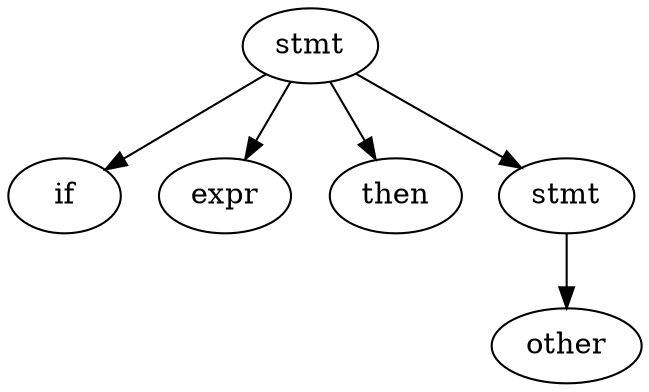 digraph G {
  node0 [label="stmt"];
  node1 [label="if"];
  node0 -> node1;
  node2 [label="expr"];
  node0 -> node2;
  node3 [label="then"];
  node0 -> node3;
  node4 [label="stmt"];
  node0 -> node4;
  node5 [label="other"];
  node4 -> node5;
}
